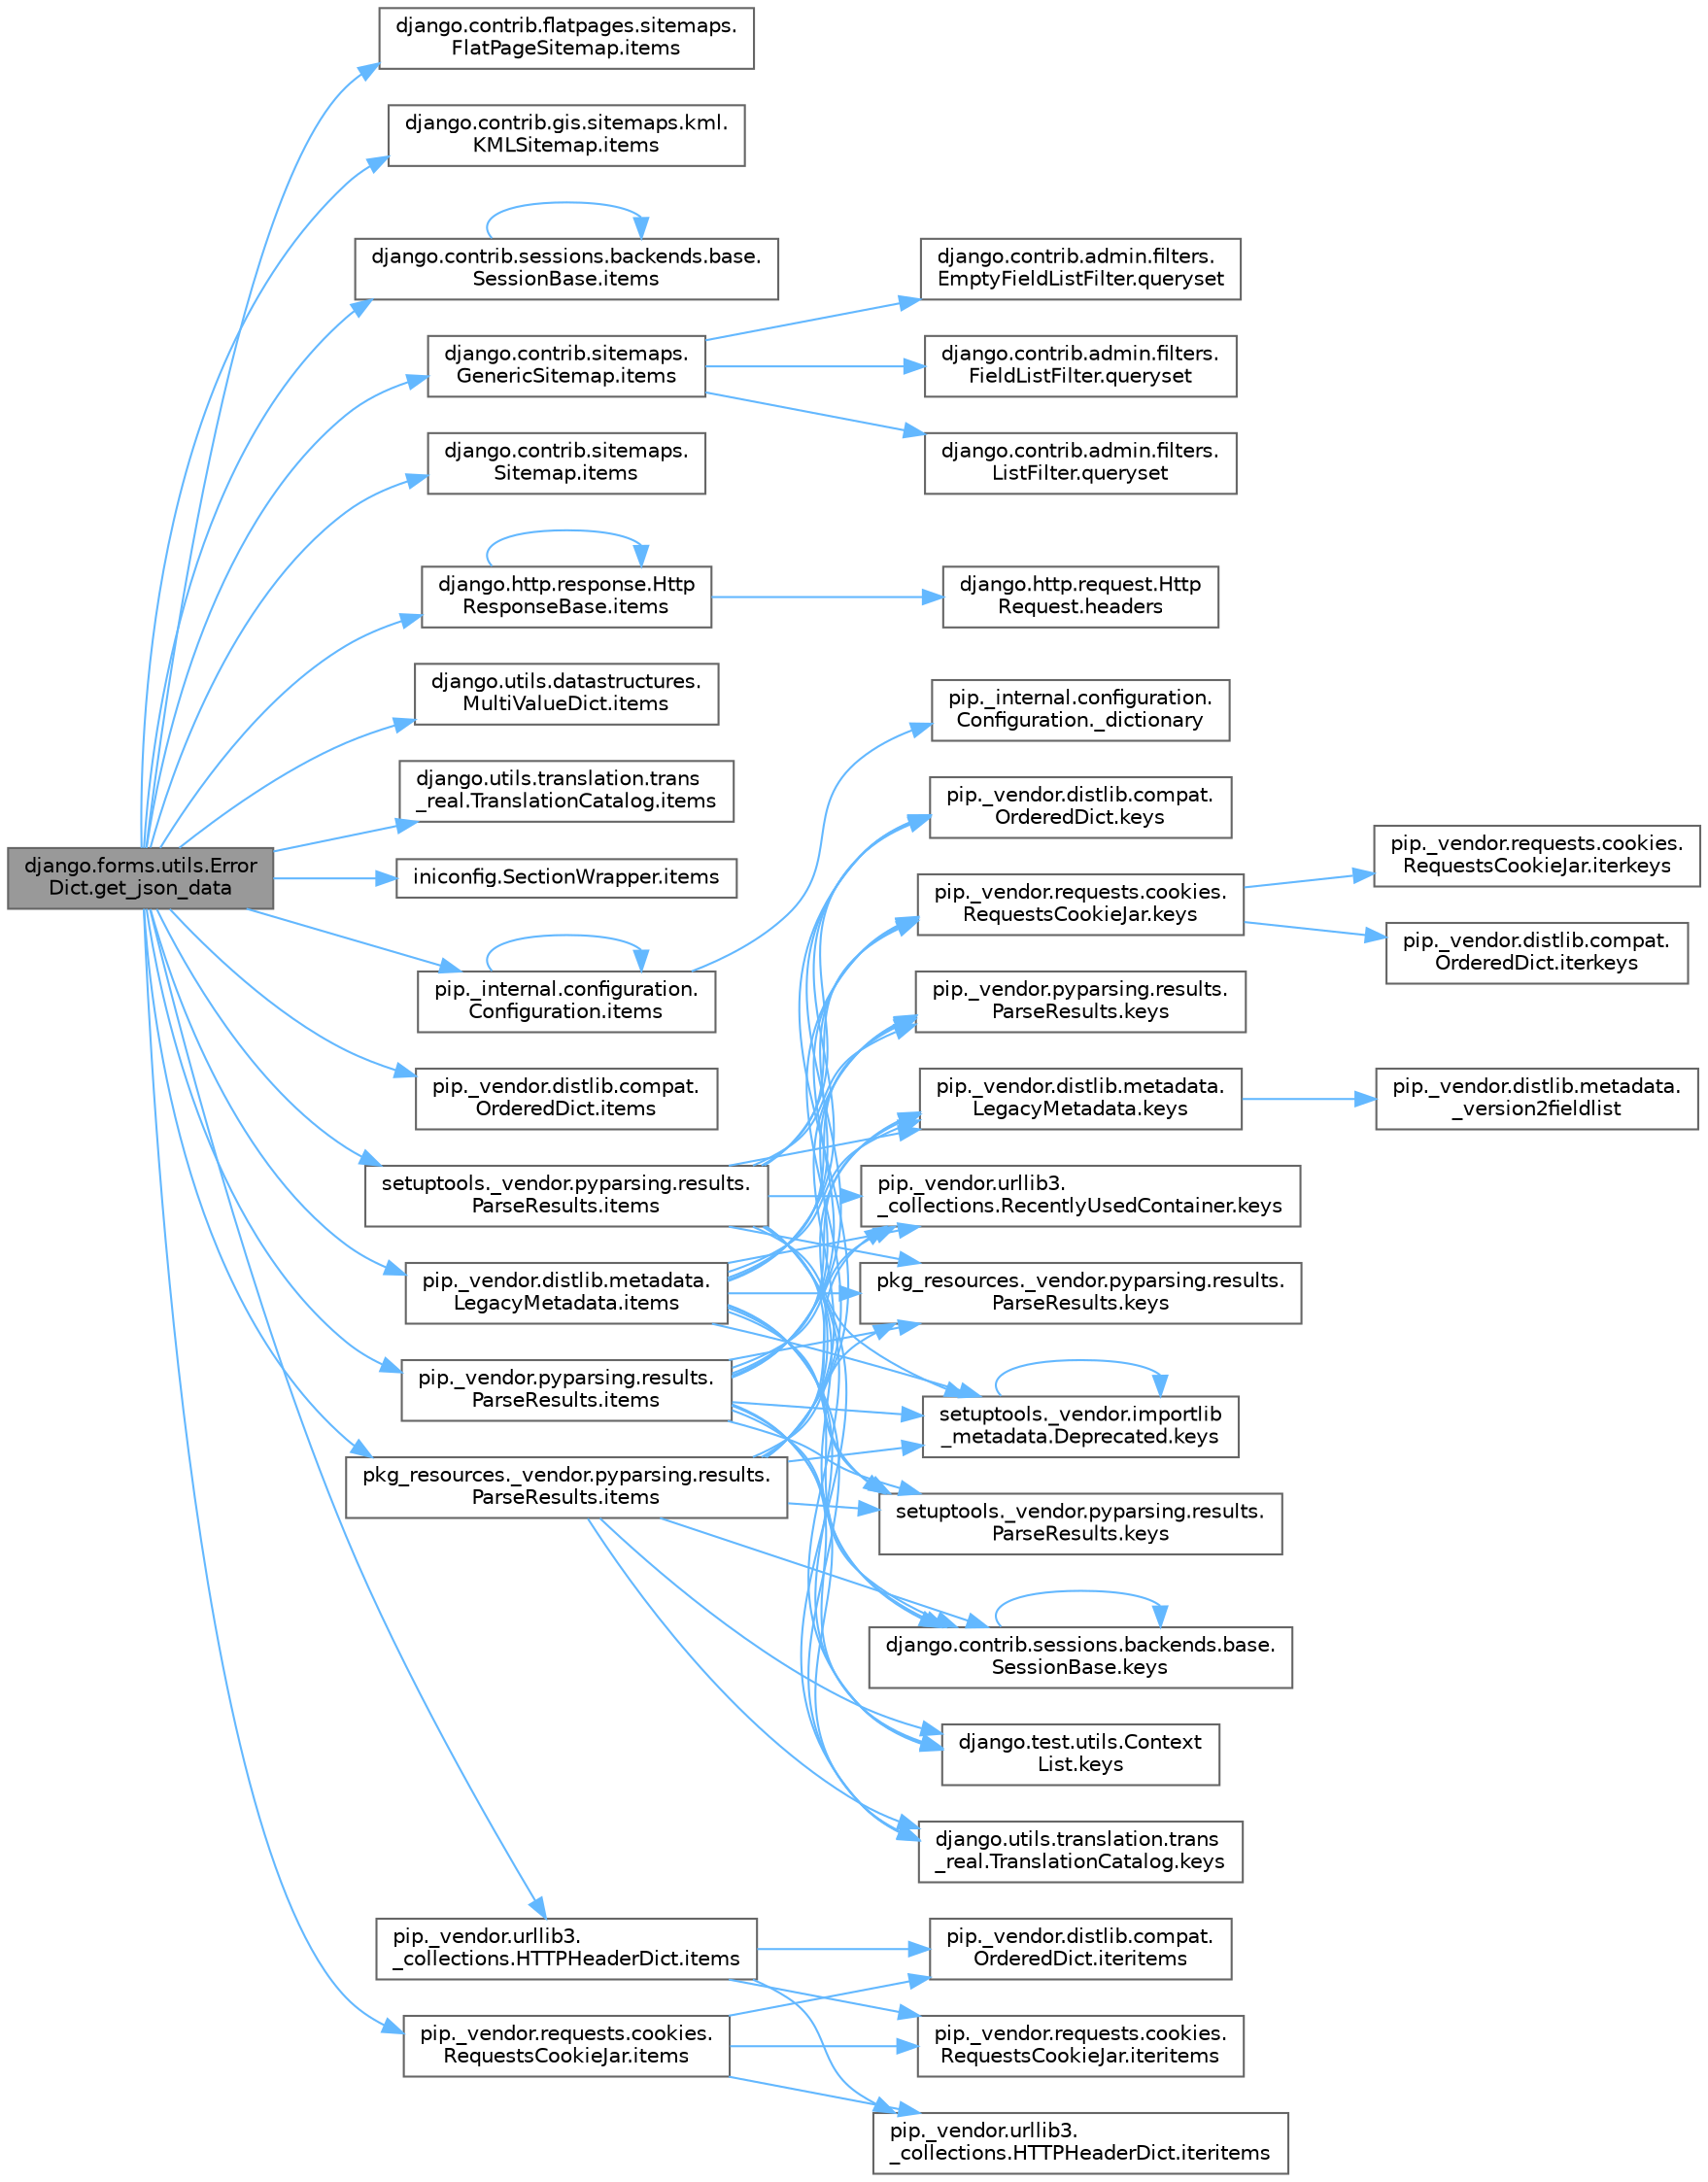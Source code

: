 digraph "django.forms.utils.ErrorDict.get_json_data"
{
 // LATEX_PDF_SIZE
  bgcolor="transparent";
  edge [fontname=Helvetica,fontsize=10,labelfontname=Helvetica,labelfontsize=10];
  node [fontname=Helvetica,fontsize=10,shape=box,height=0.2,width=0.4];
  rankdir="LR";
  Node1 [id="Node000001",label="django.forms.utils.Error\lDict.get_json_data",height=0.2,width=0.4,color="gray40", fillcolor="grey60", style="filled", fontcolor="black",tooltip=" "];
  Node1 -> Node2 [id="edge1_Node000001_Node000002",color="steelblue1",style="solid",tooltip=" "];
  Node2 [id="Node000002",label="django.contrib.flatpages.sitemaps.\lFlatPageSitemap.items",height=0.2,width=0.4,color="grey40", fillcolor="white", style="filled",URL="$classdjango_1_1contrib_1_1flatpages_1_1sitemaps_1_1_flat_page_sitemap.html#a890b7d4b4f929ef87f6d05480ba15371",tooltip=" "];
  Node1 -> Node3 [id="edge2_Node000001_Node000003",color="steelblue1",style="solid",tooltip=" "];
  Node3 [id="Node000003",label="django.contrib.gis.sitemaps.kml.\lKMLSitemap.items",height=0.2,width=0.4,color="grey40", fillcolor="white", style="filled",URL="$classdjango_1_1contrib_1_1gis_1_1sitemaps_1_1kml_1_1_k_m_l_sitemap.html#a4f5e2cd721534203192a6c8d63fe2554",tooltip=" "];
  Node1 -> Node4 [id="edge3_Node000001_Node000004",color="steelblue1",style="solid",tooltip=" "];
  Node4 [id="Node000004",label="django.contrib.sessions.backends.base.\lSessionBase.items",height=0.2,width=0.4,color="grey40", fillcolor="white", style="filled",URL="$classdjango_1_1contrib_1_1sessions_1_1backends_1_1base_1_1_session_base.html#acf159b32cdfee213dfdf00a0e70dd535",tooltip=" "];
  Node4 -> Node4 [id="edge4_Node000004_Node000004",color="steelblue1",style="solid",tooltip=" "];
  Node1 -> Node5 [id="edge5_Node000001_Node000005",color="steelblue1",style="solid",tooltip=" "];
  Node5 [id="Node000005",label="django.contrib.sitemaps.\lGenericSitemap.items",height=0.2,width=0.4,color="grey40", fillcolor="white", style="filled",URL="$classdjango_1_1contrib_1_1sitemaps_1_1_generic_sitemap.html#aa9a783f805f1e9a27a75a4eee86e1837",tooltip=" "];
  Node5 -> Node6 [id="edge6_Node000005_Node000006",color="steelblue1",style="solid",tooltip=" "];
  Node6 [id="Node000006",label="django.contrib.admin.filters.\lEmptyFieldListFilter.queryset",height=0.2,width=0.4,color="grey40", fillcolor="white", style="filled",URL="$classdjango_1_1contrib_1_1admin_1_1filters_1_1_empty_field_list_filter.html#a7c601d9b32bad0920a6af219ea1ac733",tooltip=" "];
  Node5 -> Node7 [id="edge7_Node000005_Node000007",color="steelblue1",style="solid",tooltip=" "];
  Node7 [id="Node000007",label="django.contrib.admin.filters.\lFieldListFilter.queryset",height=0.2,width=0.4,color="grey40", fillcolor="white", style="filled",URL="$classdjango_1_1contrib_1_1admin_1_1filters_1_1_field_list_filter.html#a3a783bd1289c7321391afc78436b07d4",tooltip=" "];
  Node5 -> Node8 [id="edge8_Node000005_Node000008",color="steelblue1",style="solid",tooltip=" "];
  Node8 [id="Node000008",label="django.contrib.admin.filters.\lListFilter.queryset",height=0.2,width=0.4,color="grey40", fillcolor="white", style="filled",URL="$classdjango_1_1contrib_1_1admin_1_1filters_1_1_list_filter.html#a50eb27880299b5cb090c7c0e8820f8e3",tooltip=" "];
  Node1 -> Node9 [id="edge9_Node000001_Node000009",color="steelblue1",style="solid",tooltip=" "];
  Node9 [id="Node000009",label="django.contrib.sitemaps.\lSitemap.items",height=0.2,width=0.4,color="grey40", fillcolor="white", style="filled",URL="$classdjango_1_1contrib_1_1sitemaps_1_1_sitemap.html#add1d5d44e1dc9ae7255026663813e50d",tooltip=" "];
  Node1 -> Node10 [id="edge10_Node000001_Node000010",color="steelblue1",style="solid",tooltip=" "];
  Node10 [id="Node000010",label="django.http.response.Http\lResponseBase.items",height=0.2,width=0.4,color="grey40", fillcolor="white", style="filled",URL="$classdjango_1_1http_1_1response_1_1_http_response_base.html#a95bb80f66df3dbc32cfa6fc2b1cccb1e",tooltip=" "];
  Node10 -> Node11 [id="edge11_Node000010_Node000011",color="steelblue1",style="solid",tooltip=" "];
  Node11 [id="Node000011",label="django.http.request.Http\lRequest.headers",height=0.2,width=0.4,color="grey40", fillcolor="white", style="filled",URL="$classdjango_1_1http_1_1request_1_1_http_request.html#a757d86c06e163aa94180817723ce1b9c",tooltip=" "];
  Node10 -> Node10 [id="edge12_Node000010_Node000010",color="steelblue1",style="solid",tooltip=" "];
  Node1 -> Node12 [id="edge13_Node000001_Node000012",color="steelblue1",style="solid",tooltip=" "];
  Node12 [id="Node000012",label="django.utils.datastructures.\lMultiValueDict.items",height=0.2,width=0.4,color="grey40", fillcolor="white", style="filled",URL="$classdjango_1_1utils_1_1datastructures_1_1_multi_value_dict.html#a542cdaf97ce424d16cb5b66679ef978b",tooltip=" "];
  Node1 -> Node13 [id="edge14_Node000001_Node000013",color="steelblue1",style="solid",tooltip=" "];
  Node13 [id="Node000013",label="django.utils.translation.trans\l_real.TranslationCatalog.items",height=0.2,width=0.4,color="grey40", fillcolor="white", style="filled",URL="$classdjango_1_1utils_1_1translation_1_1trans__real_1_1_translation_catalog.html#aeada2e944125b43e093532d0e6d09d97",tooltip=" "];
  Node1 -> Node14 [id="edge15_Node000001_Node000014",color="steelblue1",style="solid",tooltip=" "];
  Node14 [id="Node000014",label="iniconfig.SectionWrapper.items",height=0.2,width=0.4,color="grey40", fillcolor="white", style="filled",URL="$classiniconfig_1_1_section_wrapper.html#a0c314cad6635801062ee873f5e8b2e88",tooltip=" "];
  Node1 -> Node15 [id="edge16_Node000001_Node000015",color="steelblue1",style="solid",tooltip=" "];
  Node15 [id="Node000015",label="pip._internal.configuration.\lConfiguration.items",height=0.2,width=0.4,color="grey40", fillcolor="white", style="filled",URL="$classpip_1_1__internal_1_1configuration_1_1_configuration.html#ace540ce945424c524f4c02a44f9d5e6e",tooltip=" "];
  Node15 -> Node16 [id="edge17_Node000015_Node000016",color="steelblue1",style="solid",tooltip=" "];
  Node16 [id="Node000016",label="pip._internal.configuration.\lConfiguration._dictionary",height=0.2,width=0.4,color="grey40", fillcolor="white", style="filled",URL="$classpip_1_1__internal_1_1configuration_1_1_configuration.html#a65dbeac28d39e334bd0e117e56643f6b",tooltip=" "];
  Node15 -> Node15 [id="edge18_Node000015_Node000015",color="steelblue1",style="solid",tooltip=" "];
  Node1 -> Node17 [id="edge19_Node000001_Node000017",color="steelblue1",style="solid",tooltip=" "];
  Node17 [id="Node000017",label="pip._vendor.distlib.compat.\lOrderedDict.items",height=0.2,width=0.4,color="grey40", fillcolor="white", style="filled",URL="$classpip_1_1__vendor_1_1distlib_1_1compat_1_1_ordered_dict.html#a85d94b549ae373a65330ca992ea2b7dc",tooltip=" "];
  Node1 -> Node18 [id="edge20_Node000001_Node000018",color="steelblue1",style="solid",tooltip=" "];
  Node18 [id="Node000018",label="pip._vendor.distlib.metadata.\lLegacyMetadata.items",height=0.2,width=0.4,color="grey40", fillcolor="white", style="filled",URL="$classpip_1_1__vendor_1_1distlib_1_1metadata_1_1_legacy_metadata.html#a6030de0ed3711666a377c01d930e678d",tooltip=" "];
  Node18 -> Node19 [id="edge21_Node000018_Node000019",color="steelblue1",style="solid",tooltip=" "];
  Node19 [id="Node000019",label="django.contrib.sessions.backends.base.\lSessionBase.keys",height=0.2,width=0.4,color="grey40", fillcolor="white", style="filled",URL="$classdjango_1_1contrib_1_1sessions_1_1backends_1_1base_1_1_session_base.html#a81285a01cc6e6305ffbf907cf45d58c4",tooltip=" "];
  Node19 -> Node19 [id="edge22_Node000019_Node000019",color="steelblue1",style="solid",tooltip=" "];
  Node18 -> Node20 [id="edge23_Node000018_Node000020",color="steelblue1",style="solid",tooltip=" "];
  Node20 [id="Node000020",label="django.test.utils.Context\lList.keys",height=0.2,width=0.4,color="grey40", fillcolor="white", style="filled",URL="$classdjango_1_1test_1_1utils_1_1_context_list.html#aeb9015b80a69c28112a29af3663d74a6",tooltip=" "];
  Node18 -> Node21 [id="edge24_Node000018_Node000021",color="steelblue1",style="solid",tooltip=" "];
  Node21 [id="Node000021",label="django.utils.translation.trans\l_real.TranslationCatalog.keys",height=0.2,width=0.4,color="grey40", fillcolor="white", style="filled",URL="$classdjango_1_1utils_1_1translation_1_1trans__real_1_1_translation_catalog.html#ae8eb4fa01587390a4f0ee88e70f36e60",tooltip=" "];
  Node18 -> Node22 [id="edge25_Node000018_Node000022",color="steelblue1",style="solid",tooltip=" "];
  Node22 [id="Node000022",label="pip._vendor.distlib.compat.\lOrderedDict.keys",height=0.2,width=0.4,color="grey40", fillcolor="white", style="filled",URL="$classpip_1_1__vendor_1_1distlib_1_1compat_1_1_ordered_dict.html#a4ad67e3678d5ac815a9af79ac9b0ded2",tooltip=" "];
  Node18 -> Node23 [id="edge26_Node000018_Node000023",color="steelblue1",style="solid",tooltip=" "];
  Node23 [id="Node000023",label="pip._vendor.distlib.metadata.\lLegacyMetadata.keys",height=0.2,width=0.4,color="grey40", fillcolor="white", style="filled",URL="$classpip_1_1__vendor_1_1distlib_1_1metadata_1_1_legacy_metadata.html#a727d18f42cb38f36ec39292b55b981d1",tooltip=" "];
  Node23 -> Node24 [id="edge27_Node000023_Node000024",color="steelblue1",style="solid",tooltip=" "];
  Node24 [id="Node000024",label="pip._vendor.distlib.metadata.\l_version2fieldlist",height=0.2,width=0.4,color="grey40", fillcolor="white", style="filled",URL="$namespacepip_1_1__vendor_1_1distlib_1_1metadata.html#a223dc26f9a9015742c33c273531cfa67",tooltip=" "];
  Node18 -> Node25 [id="edge28_Node000018_Node000025",color="steelblue1",style="solid",tooltip=" "];
  Node25 [id="Node000025",label="pip._vendor.pyparsing.results.\lParseResults.keys",height=0.2,width=0.4,color="grey40", fillcolor="white", style="filled",URL="$classpip_1_1__vendor_1_1pyparsing_1_1results_1_1_parse_results.html#a73395b469fb80bb48afc30307380f851",tooltip=" "];
  Node18 -> Node26 [id="edge29_Node000018_Node000026",color="steelblue1",style="solid",tooltip=" "];
  Node26 [id="Node000026",label="pip._vendor.requests.cookies.\lRequestsCookieJar.keys",height=0.2,width=0.4,color="grey40", fillcolor="white", style="filled",URL="$classpip_1_1__vendor_1_1requests_1_1cookies_1_1_requests_cookie_jar.html#ab2052ba1fb438495bdfc767eb616452b",tooltip=" "];
  Node26 -> Node27 [id="edge30_Node000026_Node000027",color="steelblue1",style="solid",tooltip=" "];
  Node27 [id="Node000027",label="pip._vendor.distlib.compat.\lOrderedDict.iterkeys",height=0.2,width=0.4,color="grey40", fillcolor="white", style="filled",URL="$classpip_1_1__vendor_1_1distlib_1_1compat_1_1_ordered_dict.html#a555bb13525fd28655cc6d933f25be6d3",tooltip=" "];
  Node26 -> Node28 [id="edge31_Node000026_Node000028",color="steelblue1",style="solid",tooltip=" "];
  Node28 [id="Node000028",label="pip._vendor.requests.cookies.\lRequestsCookieJar.iterkeys",height=0.2,width=0.4,color="grey40", fillcolor="white", style="filled",URL="$classpip_1_1__vendor_1_1requests_1_1cookies_1_1_requests_cookie_jar.html#ae3cc8d72dd6538b05fadca9cd2287b45",tooltip=" "];
  Node18 -> Node29 [id="edge32_Node000018_Node000029",color="steelblue1",style="solid",tooltip=" "];
  Node29 [id="Node000029",label="pip._vendor.urllib3.\l_collections.RecentlyUsedContainer.keys",height=0.2,width=0.4,color="grey40", fillcolor="white", style="filled",URL="$classpip_1_1__vendor_1_1urllib3_1_1__collections_1_1_recently_used_container.html#aa3fc6e046177eec0e2f36b3359ea36be",tooltip=" "];
  Node18 -> Node30 [id="edge33_Node000018_Node000030",color="steelblue1",style="solid",tooltip=" "];
  Node30 [id="Node000030",label="pkg_resources._vendor.pyparsing.results.\lParseResults.keys",height=0.2,width=0.4,color="grey40", fillcolor="white", style="filled",URL="$classpkg__resources_1_1__vendor_1_1pyparsing_1_1results_1_1_parse_results.html#a7982d9227b52dad0bf964c9fbf1339a2",tooltip=" "];
  Node18 -> Node31 [id="edge34_Node000018_Node000031",color="steelblue1",style="solid",tooltip=" "];
  Node31 [id="Node000031",label="setuptools._vendor.importlib\l_metadata.Deprecated.keys",height=0.2,width=0.4,color="grey40", fillcolor="white", style="filled",URL="$classsetuptools_1_1__vendor_1_1importlib__metadata_1_1_deprecated.html#adc394a75769667dd1adde7c468015a11",tooltip=" "];
  Node31 -> Node31 [id="edge35_Node000031_Node000031",color="steelblue1",style="solid",tooltip=" "];
  Node18 -> Node32 [id="edge36_Node000018_Node000032",color="steelblue1",style="solid",tooltip=" "];
  Node32 [id="Node000032",label="setuptools._vendor.pyparsing.results.\lParseResults.keys",height=0.2,width=0.4,color="grey40", fillcolor="white", style="filled",URL="$classsetuptools_1_1__vendor_1_1pyparsing_1_1results_1_1_parse_results.html#a9014f697181c5d12a8cfe6bdb99b81a9",tooltip=" "];
  Node1 -> Node33 [id="edge37_Node000001_Node000033",color="steelblue1",style="solid",tooltip=" "];
  Node33 [id="Node000033",label="pip._vendor.pyparsing.results.\lParseResults.items",height=0.2,width=0.4,color="grey40", fillcolor="white", style="filled",URL="$classpip_1_1__vendor_1_1pyparsing_1_1results_1_1_parse_results.html#a9c7519fa02524192b529a128b208be2e",tooltip=" "];
  Node33 -> Node19 [id="edge38_Node000033_Node000019",color="steelblue1",style="solid",tooltip=" "];
  Node33 -> Node20 [id="edge39_Node000033_Node000020",color="steelblue1",style="solid",tooltip=" "];
  Node33 -> Node21 [id="edge40_Node000033_Node000021",color="steelblue1",style="solid",tooltip=" "];
  Node33 -> Node22 [id="edge41_Node000033_Node000022",color="steelblue1",style="solid",tooltip=" "];
  Node33 -> Node23 [id="edge42_Node000033_Node000023",color="steelblue1",style="solid",tooltip=" "];
  Node33 -> Node25 [id="edge43_Node000033_Node000025",color="steelblue1",style="solid",tooltip=" "];
  Node33 -> Node26 [id="edge44_Node000033_Node000026",color="steelblue1",style="solid",tooltip=" "];
  Node33 -> Node29 [id="edge45_Node000033_Node000029",color="steelblue1",style="solid",tooltip=" "];
  Node33 -> Node30 [id="edge46_Node000033_Node000030",color="steelblue1",style="solid",tooltip=" "];
  Node33 -> Node31 [id="edge47_Node000033_Node000031",color="steelblue1",style="solid",tooltip=" "];
  Node33 -> Node32 [id="edge48_Node000033_Node000032",color="steelblue1",style="solid",tooltip=" "];
  Node1 -> Node34 [id="edge49_Node000001_Node000034",color="steelblue1",style="solid",tooltip=" "];
  Node34 [id="Node000034",label="pip._vendor.requests.cookies.\lRequestsCookieJar.items",height=0.2,width=0.4,color="grey40", fillcolor="white", style="filled",URL="$classpip_1_1__vendor_1_1requests_1_1cookies_1_1_requests_cookie_jar.html#a356c29fffafbd9a47c52ad3af1d194af",tooltip=" "];
  Node34 -> Node35 [id="edge50_Node000034_Node000035",color="steelblue1",style="solid",tooltip=" "];
  Node35 [id="Node000035",label="pip._vendor.distlib.compat.\lOrderedDict.iteritems",height=0.2,width=0.4,color="grey40", fillcolor="white", style="filled",URL="$classpip_1_1__vendor_1_1distlib_1_1compat_1_1_ordered_dict.html#a49a152596a7e7e1c91c92b03dd234b46",tooltip=" "];
  Node34 -> Node36 [id="edge51_Node000034_Node000036",color="steelblue1",style="solid",tooltip=" "];
  Node36 [id="Node000036",label="pip._vendor.requests.cookies.\lRequestsCookieJar.iteritems",height=0.2,width=0.4,color="grey40", fillcolor="white", style="filled",URL="$classpip_1_1__vendor_1_1requests_1_1cookies_1_1_requests_cookie_jar.html#a3c3a584e7add5f059683a2b65adf26cf",tooltip=" "];
  Node34 -> Node37 [id="edge52_Node000034_Node000037",color="steelblue1",style="solid",tooltip=" "];
  Node37 [id="Node000037",label="pip._vendor.urllib3.\l_collections.HTTPHeaderDict.iteritems",height=0.2,width=0.4,color="grey40", fillcolor="white", style="filled",URL="$classpip_1_1__vendor_1_1urllib3_1_1__collections_1_1_h_t_t_p_header_dict.html#a8aac0eaad0ce96ceaaa1e747b7b962a5",tooltip=" "];
  Node1 -> Node38 [id="edge53_Node000001_Node000038",color="steelblue1",style="solid",tooltip=" "];
  Node38 [id="Node000038",label="pip._vendor.urllib3.\l_collections.HTTPHeaderDict.items",height=0.2,width=0.4,color="grey40", fillcolor="white", style="filled",URL="$classpip_1_1__vendor_1_1urllib3_1_1__collections_1_1_h_t_t_p_header_dict.html#acb0e7a7f0feffd0e15ebff4dc9275eb8",tooltip=" "];
  Node38 -> Node35 [id="edge54_Node000038_Node000035",color="steelblue1",style="solid",tooltip=" "];
  Node38 -> Node36 [id="edge55_Node000038_Node000036",color="steelblue1",style="solid",tooltip=" "];
  Node38 -> Node37 [id="edge56_Node000038_Node000037",color="steelblue1",style="solid",tooltip=" "];
  Node1 -> Node39 [id="edge57_Node000001_Node000039",color="steelblue1",style="solid",tooltip=" "];
  Node39 [id="Node000039",label="pkg_resources._vendor.pyparsing.results.\lParseResults.items",height=0.2,width=0.4,color="grey40", fillcolor="white", style="filled",URL="$classpkg__resources_1_1__vendor_1_1pyparsing_1_1results_1_1_parse_results.html#a2b101cc8f2dfba49f44ad18bca57a38d",tooltip=" "];
  Node39 -> Node19 [id="edge58_Node000039_Node000019",color="steelblue1",style="solid",tooltip=" "];
  Node39 -> Node20 [id="edge59_Node000039_Node000020",color="steelblue1",style="solid",tooltip=" "];
  Node39 -> Node21 [id="edge60_Node000039_Node000021",color="steelblue1",style="solid",tooltip=" "];
  Node39 -> Node22 [id="edge61_Node000039_Node000022",color="steelblue1",style="solid",tooltip=" "];
  Node39 -> Node23 [id="edge62_Node000039_Node000023",color="steelblue1",style="solid",tooltip=" "];
  Node39 -> Node25 [id="edge63_Node000039_Node000025",color="steelblue1",style="solid",tooltip=" "];
  Node39 -> Node26 [id="edge64_Node000039_Node000026",color="steelblue1",style="solid",tooltip=" "];
  Node39 -> Node29 [id="edge65_Node000039_Node000029",color="steelblue1",style="solid",tooltip=" "];
  Node39 -> Node30 [id="edge66_Node000039_Node000030",color="steelblue1",style="solid",tooltip=" "];
  Node39 -> Node31 [id="edge67_Node000039_Node000031",color="steelblue1",style="solid",tooltip=" "];
  Node39 -> Node32 [id="edge68_Node000039_Node000032",color="steelblue1",style="solid",tooltip=" "];
  Node1 -> Node40 [id="edge69_Node000001_Node000040",color="steelblue1",style="solid",tooltip=" "];
  Node40 [id="Node000040",label="setuptools._vendor.pyparsing.results.\lParseResults.items",height=0.2,width=0.4,color="grey40", fillcolor="white", style="filled",URL="$classsetuptools_1_1__vendor_1_1pyparsing_1_1results_1_1_parse_results.html#a30d259592837cf08320bf96e1ca3e77a",tooltip=" "];
  Node40 -> Node19 [id="edge70_Node000040_Node000019",color="steelblue1",style="solid",tooltip=" "];
  Node40 -> Node20 [id="edge71_Node000040_Node000020",color="steelblue1",style="solid",tooltip=" "];
  Node40 -> Node21 [id="edge72_Node000040_Node000021",color="steelblue1",style="solid",tooltip=" "];
  Node40 -> Node22 [id="edge73_Node000040_Node000022",color="steelblue1",style="solid",tooltip=" "];
  Node40 -> Node23 [id="edge74_Node000040_Node000023",color="steelblue1",style="solid",tooltip=" "];
  Node40 -> Node25 [id="edge75_Node000040_Node000025",color="steelblue1",style="solid",tooltip=" "];
  Node40 -> Node26 [id="edge76_Node000040_Node000026",color="steelblue1",style="solid",tooltip=" "];
  Node40 -> Node29 [id="edge77_Node000040_Node000029",color="steelblue1",style="solid",tooltip=" "];
  Node40 -> Node30 [id="edge78_Node000040_Node000030",color="steelblue1",style="solid",tooltip=" "];
  Node40 -> Node31 [id="edge79_Node000040_Node000031",color="steelblue1",style="solid",tooltip=" "];
  Node40 -> Node32 [id="edge80_Node000040_Node000032",color="steelblue1",style="solid",tooltip=" "];
}

